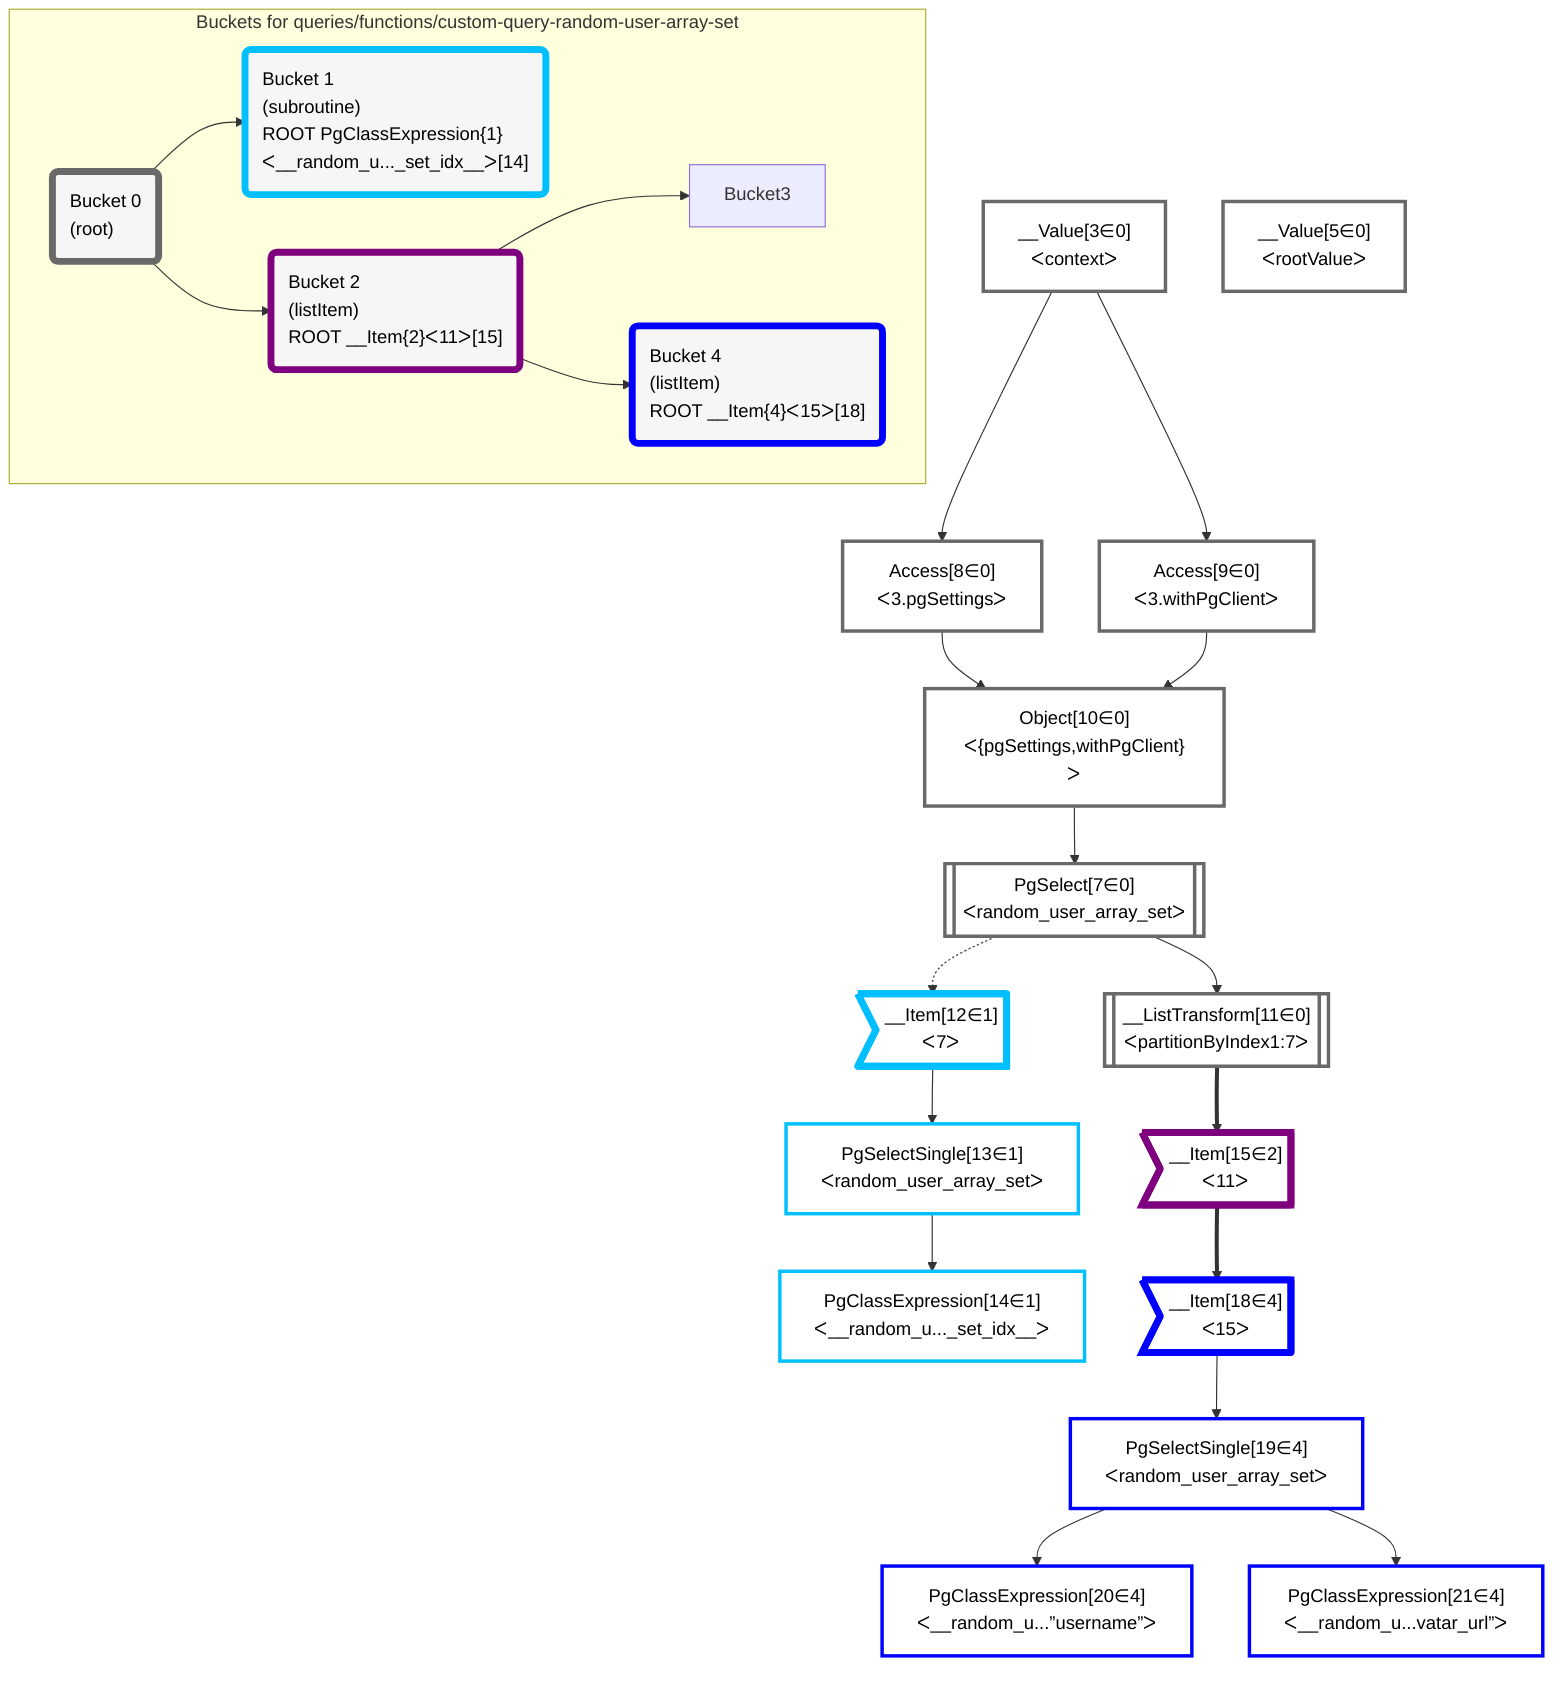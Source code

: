 graph TD
    classDef path fill:#eee,stroke:#000,color:#000
    classDef plan fill:#fff,stroke-width:3px,color:#000
    classDef itemplan fill:#fff,stroke-width:6px,color:#000
    classDef sideeffectplan fill:#f00,stroke-width:6px,color:#000
    classDef bucket fill:#f6f6f6,color:#000,stroke-width:6px,text-align:left


    %% define steps
    __Value3["__Value[3∈0]<br />ᐸcontextᐳ"]:::plan
    __Value5["__Value[5∈0]<br />ᐸrootValueᐳ"]:::plan
    Access8["Access[8∈0]<br />ᐸ3.pgSettingsᐳ"]:::plan
    Access9["Access[9∈0]<br />ᐸ3.withPgClientᐳ"]:::plan
    Object10["Object[10∈0]<br />ᐸ{pgSettings,withPgClient}ᐳ"]:::plan
    PgSelect7[["PgSelect[7∈0]<br />ᐸrandom_user_array_setᐳ"]]:::plan
    __ListTransform11[["__ListTransform[11∈0]<br />ᐸpartitionByIndex1:7ᐳ"]]:::plan
    __Item12>"__Item[12∈1]<br />ᐸ7ᐳ"]:::itemplan
    PgSelectSingle13["PgSelectSingle[13∈1]<br />ᐸrandom_user_array_setᐳ"]:::plan
    PgClassExpression14["PgClassExpression[14∈1]<br />ᐸ__random_u..._set_idx__ᐳ"]:::plan
    __Item15>"__Item[15∈2]<br />ᐸ11ᐳ"]:::itemplan
    __Item18>"__Item[18∈4]<br />ᐸ15ᐳ"]:::itemplan
    PgSelectSingle19["PgSelectSingle[19∈4]<br />ᐸrandom_user_array_setᐳ"]:::plan
    PgClassExpression20["PgClassExpression[20∈4]<br />ᐸ__random_u...”username”ᐳ"]:::plan
    PgClassExpression21["PgClassExpression[21∈4]<br />ᐸ__random_u...vatar_url”ᐳ"]:::plan

    %% plan dependencies
    __Value3 --> Access8
    __Value3 --> Access9
    Access8 & Access9 --> Object10
    Object10 --> PgSelect7
    PgSelect7 --> __ListTransform11
    PgSelect7 -.-> __Item12
    __Item12 --> PgSelectSingle13
    PgSelectSingle13 --> PgClassExpression14
    __ListTransform11 ==> __Item15
    __Item15 ==> __Item18
    __Item18 --> PgSelectSingle19
    PgSelectSingle19 --> PgClassExpression20
    PgSelectSingle19 --> PgClassExpression21

    subgraph "Buckets for queries/functions/custom-query-random-user-array-set"
    Bucket0("Bucket 0<br />(root)"):::bucket
    classDef bucket0 stroke:#696969
    class Bucket0,__Value3,__Value5,PgSelect7,Access8,Access9,Object10,__ListTransform11 bucket0
    Bucket1("Bucket 1<br />(subroutine)<br />ROOT PgClassExpression{1}ᐸ__random_u..._set_idx__ᐳ[14]"):::bucket
    classDef bucket1 stroke:#00bfff
    class Bucket1,__Item12,PgSelectSingle13,PgClassExpression14 bucket1
    Bucket2("Bucket 2<br />(listItem)<br />ROOT __Item{2}ᐸ11ᐳ[15]"):::bucket
    classDef bucket2 stroke:#7f007f
    class Bucket2,__Item15 bucket2
    Bucket4("Bucket 4<br />(listItem)<br />ROOT __Item{4}ᐸ15ᐳ[18]"):::bucket
    classDef bucket4 stroke:#0000ff
    class Bucket4,__Item18,PgSelectSingle19,PgClassExpression20,PgClassExpression21 bucket4
    Bucket0 --> Bucket1 & Bucket2
    Bucket2 --> Bucket3 & Bucket4
    end